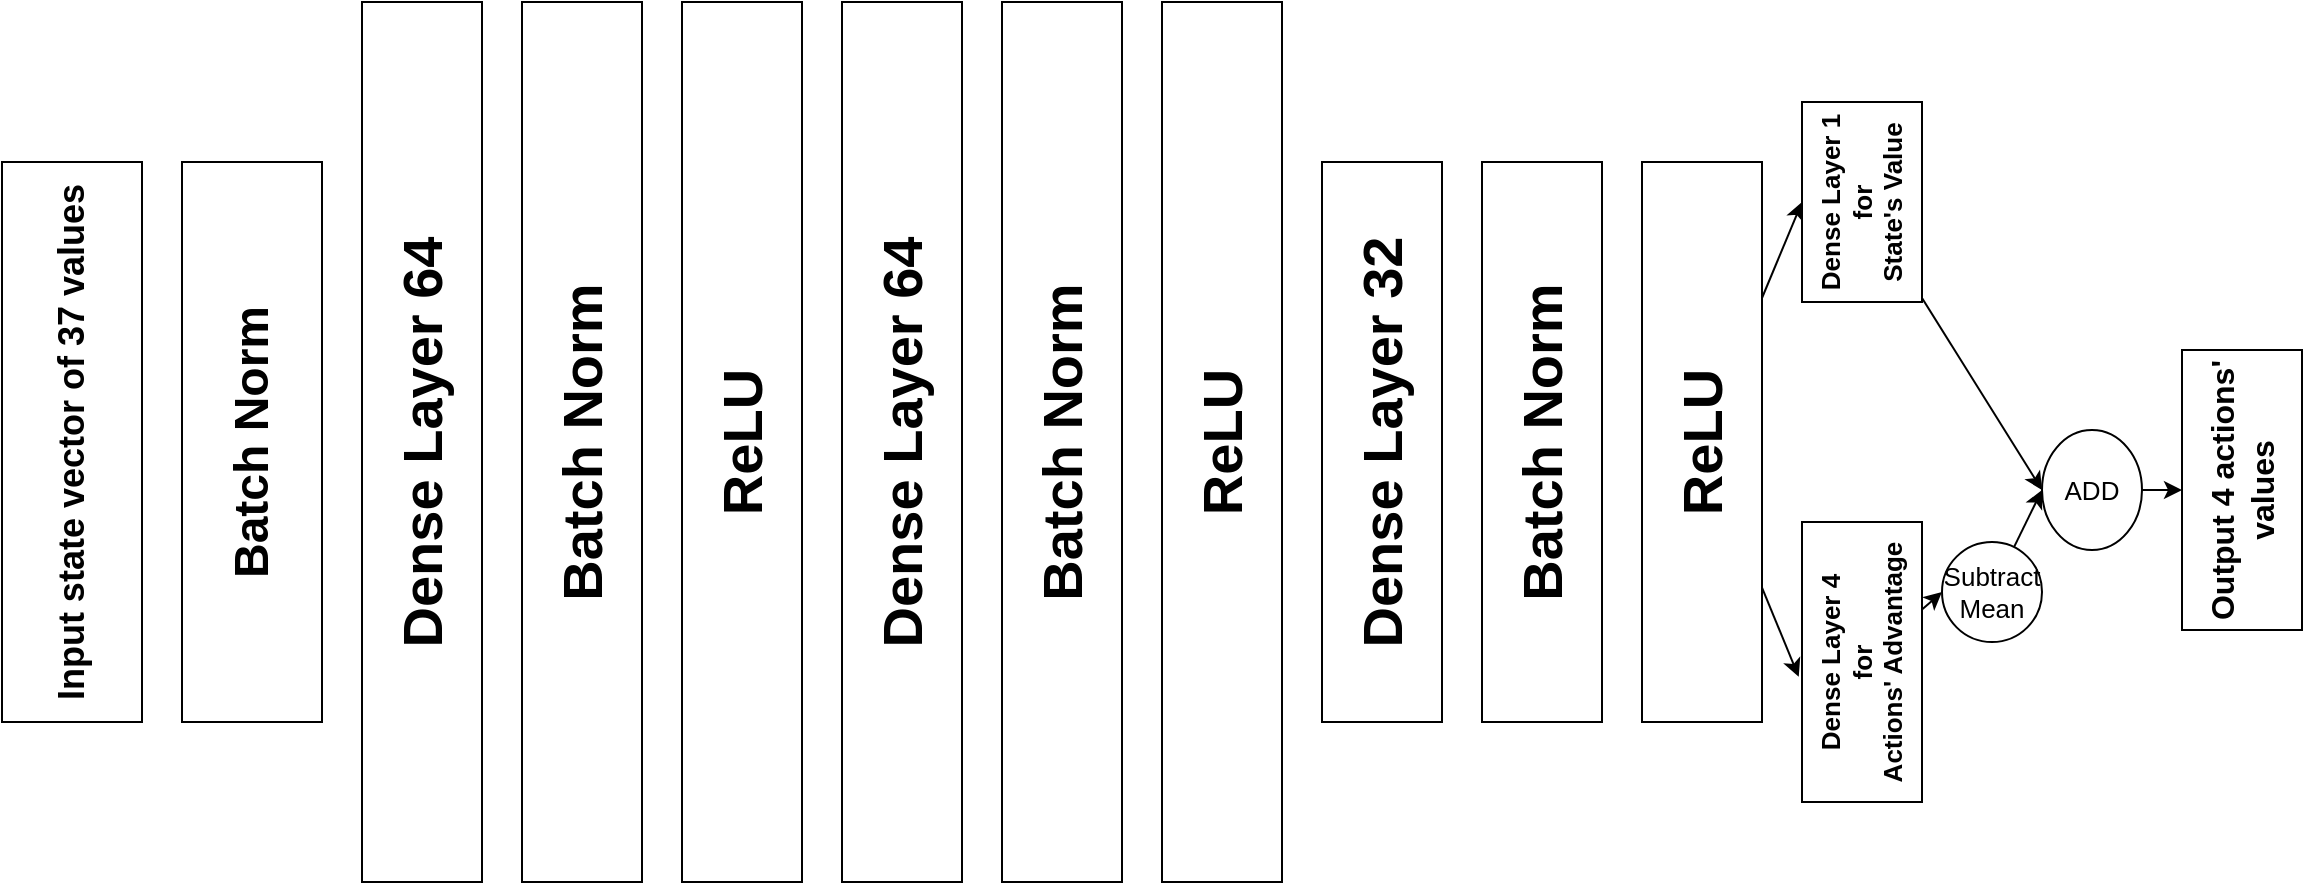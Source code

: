 <mxfile version="12.9.3" type="device"><diagram id="UC7TiYFDM_TYxx5Yygpu" name="Page-1"><mxGraphModel dx="1038" dy="515" grid="1" gridSize="10" guides="1" tooltips="1" connect="1" arrows="1" fold="1" page="1" pageScale="1" pageWidth="1169" pageHeight="827" math="0" shadow="0"><root><mxCell id="0"/><mxCell id="1" parent="0"/><mxCell id="VWOFuJIlKVVd3fFB8mzg-1" value="Input state vector of 37 values" style="rounded=0;whiteSpace=wrap;html=1;horizontal=0;fontStyle=1;fontSize=18;" vertex="1" parent="1"><mxGeometry x="10" y="160" width="70" height="280" as="geometry"/></mxCell><mxCell id="VWOFuJIlKVVd3fFB8mzg-3" value="Batch Norm" style="rounded=0;whiteSpace=wrap;html=1;horizontal=0;fontStyle=1;fontSize=24;" vertex="1" parent="1"><mxGeometry x="100" y="160" width="70" height="280" as="geometry"/></mxCell><mxCell id="VWOFuJIlKVVd3fFB8mzg-4" value="Dense Layer 64" style="rounded=0;whiteSpace=wrap;html=1;fontSize=28;horizontal=0;fontStyle=1" vertex="1" parent="1"><mxGeometry x="190" y="80" width="60" height="440" as="geometry"/></mxCell><mxCell id="VWOFuJIlKVVd3fFB8mzg-5" value="Batch Norm" style="rounded=0;whiteSpace=wrap;html=1;fontSize=28;horizontal=0;fontStyle=1" vertex="1" parent="1"><mxGeometry x="270" y="80" width="60" height="440" as="geometry"/></mxCell><mxCell id="VWOFuJIlKVVd3fFB8mzg-6" value="ReLU" style="rounded=0;whiteSpace=wrap;html=1;fontSize=28;horizontal=0;fontStyle=1" vertex="1" parent="1"><mxGeometry x="350" y="80" width="60" height="440" as="geometry"/></mxCell><mxCell id="VWOFuJIlKVVd3fFB8mzg-7" value="Dense Layer 64" style="rounded=0;whiteSpace=wrap;html=1;fontSize=28;horizontal=0;fontStyle=1" vertex="1" parent="1"><mxGeometry x="430" y="80" width="60" height="440" as="geometry"/></mxCell><mxCell id="VWOFuJIlKVVd3fFB8mzg-8" value="Batch Norm" style="rounded=0;whiteSpace=wrap;html=1;fontSize=28;horizontal=0;fontStyle=1" vertex="1" parent="1"><mxGeometry x="510" y="80" width="60" height="440" as="geometry"/></mxCell><mxCell id="VWOFuJIlKVVd3fFB8mzg-9" value="ReLU" style="rounded=0;whiteSpace=wrap;html=1;fontSize=28;horizontal=0;fontStyle=1" vertex="1" parent="1"><mxGeometry x="590" y="80" width="60" height="440" as="geometry"/></mxCell><mxCell id="VWOFuJIlKVVd3fFB8mzg-10" value="Dense Layer 32" style="rounded=0;whiteSpace=wrap;html=1;fontSize=28;horizontal=0;fontStyle=1" vertex="1" parent="1"><mxGeometry x="670" y="160" width="60" height="280" as="geometry"/></mxCell><mxCell id="VWOFuJIlKVVd3fFB8mzg-11" value="Batch Norm" style="rounded=0;whiteSpace=wrap;html=1;fontSize=28;horizontal=0;fontStyle=1" vertex="1" parent="1"><mxGeometry x="750" y="160" width="60" height="280" as="geometry"/></mxCell><mxCell id="VWOFuJIlKVVd3fFB8mzg-23" style="edgeStyle=none;rounded=0;orthogonalLoop=1;jettySize=auto;html=1;entryX=-0.027;entryY=0.553;entryDx=0;entryDy=0;entryPerimeter=0;fontSize=13;" edge="1" parent="1" source="VWOFuJIlKVVd3fFB8mzg-12" target="VWOFuJIlKVVd3fFB8mzg-15"><mxGeometry relative="1" as="geometry"/></mxCell><mxCell id="VWOFuJIlKVVd3fFB8mzg-24" style="edgeStyle=none;rounded=0;orthogonalLoop=1;jettySize=auto;html=1;entryX=0;entryY=0.5;entryDx=0;entryDy=0;fontSize=13;" edge="1" parent="1" source="VWOFuJIlKVVd3fFB8mzg-12" target="VWOFuJIlKVVd3fFB8mzg-14"><mxGeometry relative="1" as="geometry"/></mxCell><mxCell id="VWOFuJIlKVVd3fFB8mzg-12" value="ReLU" style="rounded=0;whiteSpace=wrap;html=1;fontSize=28;horizontal=0;fontStyle=1" vertex="1" parent="1"><mxGeometry x="830" y="160" width="60" height="280" as="geometry"/></mxCell><mxCell id="VWOFuJIlKVVd3fFB8mzg-20" style="edgeStyle=none;rounded=0;orthogonalLoop=1;jettySize=auto;html=1;entryX=0;entryY=0.5;entryDx=0;entryDy=0;fontSize=13;" edge="1" parent="1" source="VWOFuJIlKVVd3fFB8mzg-14" target="VWOFuJIlKVVd3fFB8mzg-18"><mxGeometry relative="1" as="geometry"/></mxCell><mxCell id="VWOFuJIlKVVd3fFB8mzg-14" value="Dense Layer 1&lt;br style=&quot;font-size: 13px;&quot;&gt;for&lt;br style=&quot;font-size: 13px;&quot;&gt;State's Value" style="rounded=0;whiteSpace=wrap;html=1;fontSize=13;horizontal=0;fontStyle=1" vertex="1" parent="1"><mxGeometry x="910" y="130" width="60" height="100" as="geometry"/></mxCell><mxCell id="VWOFuJIlKVVd3fFB8mzg-19" style="rounded=0;orthogonalLoop=1;jettySize=auto;html=1;entryX=0;entryY=0.5;entryDx=0;entryDy=0;fontSize=13;" edge="1" parent="1" source="VWOFuJIlKVVd3fFB8mzg-15" target="VWOFuJIlKVVd3fFB8mzg-17"><mxGeometry relative="1" as="geometry"/></mxCell><mxCell id="VWOFuJIlKVVd3fFB8mzg-15" value="Dense Layer 4&lt;br style=&quot;font-size: 13px&quot;&gt;for&lt;br style=&quot;font-size: 13px&quot;&gt;Actions' Advantage" style="rounded=0;whiteSpace=wrap;html=1;fontSize=13;horizontal=0;fontStyle=1" vertex="1" parent="1"><mxGeometry x="910" y="340" width="60" height="140" as="geometry"/></mxCell><mxCell id="VWOFuJIlKVVd3fFB8mzg-16" value="Output 4 actions' values" style="rounded=0;whiteSpace=wrap;html=1;fontSize=16;horizontal=0;fontStyle=1" vertex="1" parent="1"><mxGeometry x="1100" y="254" width="60" height="140" as="geometry"/></mxCell><mxCell id="VWOFuJIlKVVd3fFB8mzg-21" style="edgeStyle=none;rounded=0;orthogonalLoop=1;jettySize=auto;html=1;entryX=0;entryY=0.5;entryDx=0;entryDy=0;fontSize=13;" edge="1" parent="1" source="VWOFuJIlKVVd3fFB8mzg-17" target="VWOFuJIlKVVd3fFB8mzg-18"><mxGeometry relative="1" as="geometry"/></mxCell><mxCell id="VWOFuJIlKVVd3fFB8mzg-17" value="Subtract Mean" style="ellipse;whiteSpace=wrap;html=1;fontSize=13;" vertex="1" parent="1"><mxGeometry x="980" y="350" width="50" height="50" as="geometry"/></mxCell><mxCell id="VWOFuJIlKVVd3fFB8mzg-22" style="edgeStyle=none;rounded=0;orthogonalLoop=1;jettySize=auto;html=1;entryX=0;entryY=0.5;entryDx=0;entryDy=0;fontSize=13;" edge="1" parent="1" source="VWOFuJIlKVVd3fFB8mzg-18" target="VWOFuJIlKVVd3fFB8mzg-16"><mxGeometry relative="1" as="geometry"/></mxCell><mxCell id="VWOFuJIlKVVd3fFB8mzg-18" value="ADD" style="ellipse;whiteSpace=wrap;html=1;fontSize=13;" vertex="1" parent="1"><mxGeometry x="1030" y="294" width="50" height="60" as="geometry"/></mxCell></root></mxGraphModel></diagram></mxfile>